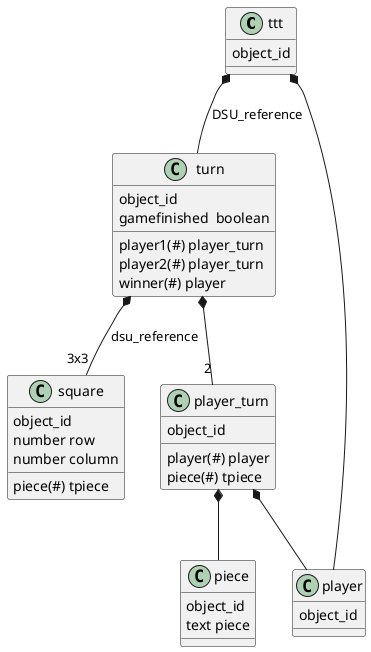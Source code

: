 @startuml TicTacToeObjectDiagram

class ttt{
    object_id
}

class turn{
    object_id
    player1(#) player_turn
    player2(#) player_turn
    gamefinished  boolean
    winner(#) player
}

class player{
   object_id
}

class player_turn{
   object_id
   player(#) player
   piece(#) tpiece
}

class square{
    object_id
    number row
    number column
    piece(#) tpiece
}

class piece{
   object_id
   text piece
}

ttt *-- turn:DSU_reference
ttt *-- player

turn *--"2" player_turn

player_turn *-- player
player_turn *-- piece

turn *--"3x3" square:dsu_reference

@enduml
